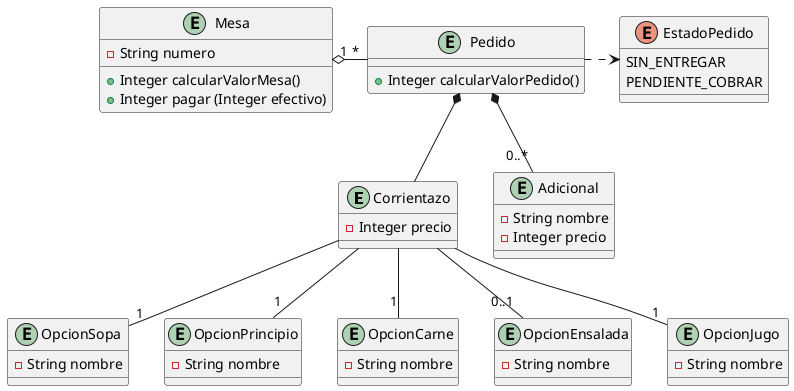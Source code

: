 @startuml "Diagrama Relacional"

Entity Corrientazo{
    - Integer precio
}

Entity Pedido {
    + Integer calcularValorPedido()
}
Entity OpcionSopa{
    - String nombre
}
Entity OpcionPrincipio{
    - String nombre
}
Entity OpcionCarne{
    - String nombre
}
Entity OpcionEnsalada{
    - String nombre
}
Entity OpcionJugo{
    - String nombre
}
Entity Adicional{
    - String nombre
    - Integer precio
}

Entity Mesa{
    - String numero
    + Integer calcularValorMesa()
    + Integer pagar (Integer efectivo)
}
enum EstadoPedido{
    SIN_ENTREGAR
    PENDIENTE_COBRAR
}


Mesa "1" o-right- "*" Pedido
Corrientazo -- "1" OpcionSopa
Corrientazo -- "1" OpcionPrincipio
Corrientazo -- "1" OpcionCarne
Corrientazo -- "0..1" OpcionEnsalada
Corrientazo -- "1" OpcionJugo
Pedido *-- "0..*" Adicional
Pedido *-- Corrientazo
Pedido .right.> EstadoPedido

@enduml